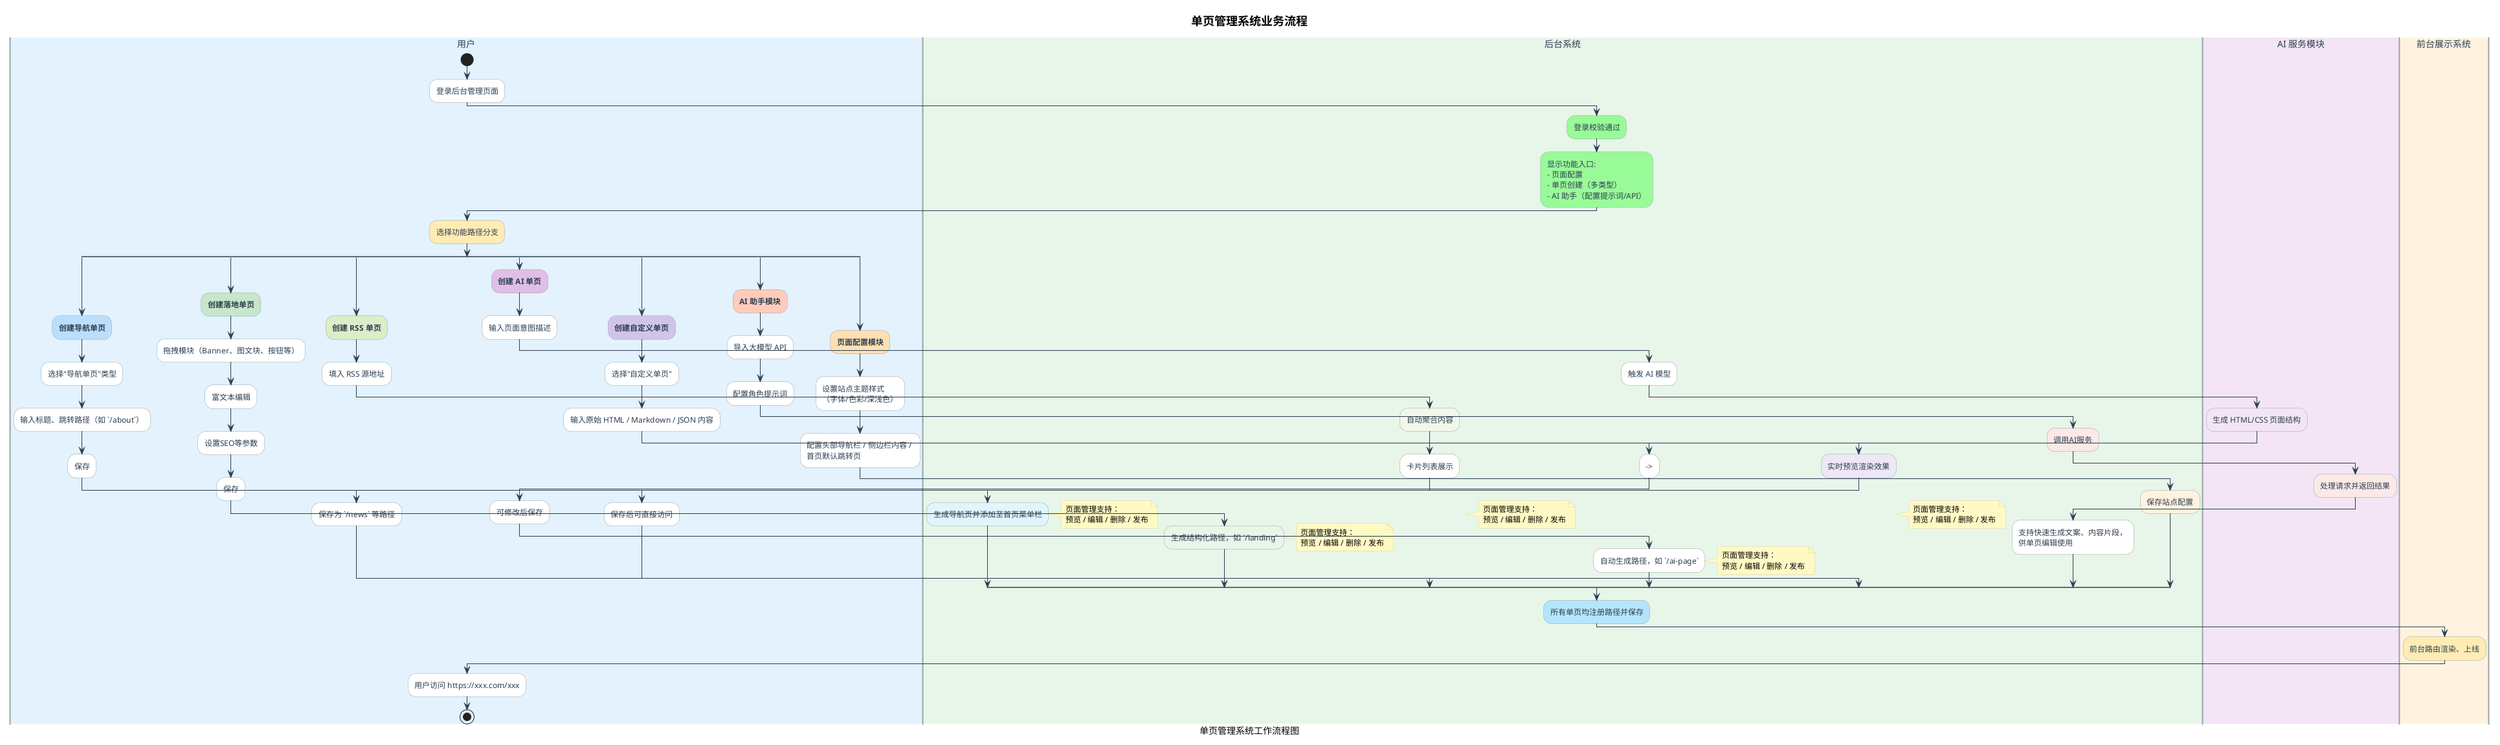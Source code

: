 @startuml
!define DARKBLUE #2C3E50
!define LIGHTBLUE #3498DB
!define GREEN #27AE60
!define YELLOW #F1C40F
!define RED #E74C3C
!define PURPLE #9B59B6
!define ORANGE #E67E22
!define GRAY #95A5A6
!define LIGHTGRAY #ECF0F1
!define WHITE #FFFFFF

' Global styling
skinparam BackgroundColor WHITE
skinparam shadowing false
skinparam DefaultFontName "Arial"
skinparam DefaultFontSize 12
skinparam ArrowColor DARKBLUE
skinparam SequenceLifeLineBorderColor GRAY
skinparam SequenceGroupBodyBackgroundColor LIGHTGRAY
skinparam SequenceGroupBorderColor GRAY
skinparam NoteBackgroundColor #FFF9C4
skinparam NoteBorderColor #E6D595
skinparam TitleFontSize 18

' Custom styling for swimlanes
skinparam swimlane {
  BorderColor GRAY
  BorderThickness 2
  TitleFontColor DARKBLUE
  TitleFontSize 14
  BackgroundColor WHITE
}

' Custom styling for activities
skinparam activity {
  BackgroundColor WHITE
  BorderColor GRAY
  FontColor DARKBLUE
}

title **单页管理系统业务流程**

|#E3F2FD|用户|
|#E8F5E9|后台系统|
|#F3E5F5|AI 服务模块|
|#FFF3E0|前台展示系统|

|用户|
start
:登录后台管理页面;

|后台系统|
#palegreen:登录校验通过;
#palegreen:显示功能入口:\n- 页面配置\n- 单页创建（多类型）\n- AI 助手（配置提示词/API）;

|用户|
#FFECB3:选择功能路径分支;

' Create parallel paths for different functions
split
    |用户|
    #BBDEFB:**创建导航单页**;
    :选择"导航单页"类型;
    :输入标题、跳转路径（如 `/about`）;
    :保存;
    
    |后台系统|
    #E1F5FE:生成导航页并添加至首页菜单栏;
    note right #FFF9C4: 页面管理支持：\n预览 / 编辑 / 删除 / 发布
split again
    |用户|
    #C8E6C9:**创建落地单页**;
    :拖拽模块（Banner、图文块、按钮等）;
    :富文本编辑;
    :设置SEO等参数;
    :保存;
    
    |后台系统|
    #E8F5E9:生成结构化路径，如 `/landing`;
    note right #FFF9C4: 页面管理支持：\n预览 / 编辑 / 删除 / 发布
split again
    |用户|
    #DCEDC8:**创建 RSS 单页**;
    :填入 RSS 源地址;
    
    |后台系统|
    #F1F8E9:自动聚合内容;
    :卡片列表展示;
    
    |用户|
    :保存为 `/news` 等路径;
    
    |后台系统|
    note right #FFF9C4: 页面管理支持：\n预览 / 编辑 / 删除 / 发布
split again
    |用户|
    #E1BEE7:**创建 AI 单页**;
    :输入页面意图描述;
    
    |后台系统|
    :触发 AI 模型;
    
    |AI 服务模块|
    #F3E5F5:生成 HTML/CSS 页面结构;
    
    |后台系统|
    -->
    
    |用户|
    :可修改后保存;
    
    |后台系统|
    :自动生成路径，如 `/ai-page`;
    note right #FFF9C4: 页面管理支持：\n预览 / 编辑 / 删除 / 发布
split again
    |用户|
    #D1C4E9:**创建自定义单页**;
    :选择"自定义单页";
    :输入原始 HTML / Markdown / JSON 内容;
    
    |后台系统|
    #EDE7F6:实时预览渲染效果;
    
    |用户|
    :保存后可直接访问;
    
    |后台系统|
    note right #FFF9C4: 页面管理支持：\n预览 / 编辑 / 删除 / 发布
split again
    |用户|
    #FFCCBC:**AI 助手模块**;
    :导入大模型 API;
    :配置角色提示词;
    
    |后台系统|
    #FBE9E7:调用AI服务;
    
    |AI 服务模块|
    #FBE9E7:处理请求并返回结果;
    
    |后台系统|
    :支持快速生成文案、内容片段，\n供单页编辑使用;
split again
    |用户|
    #FFE0B2:**页面配置模块**;
    :设置站点主题样式\n（字体/色彩/深浅色）;
    :配置头部导航栏 / 侧边栏内容 / \n首页默认跳转页;
    
    |后台系统|
    #FFF3E0:保存站点配置;
end split

|后台系统|
#B3E5FC:所有单页均注册路径并保存;

|前台展示系统|
#FFECB3:前台路由渲染、上线;

|用户|
:用户访问 https://xxx.com/xxx;
stop

caption 单页管理系统工作流程图

@enduml